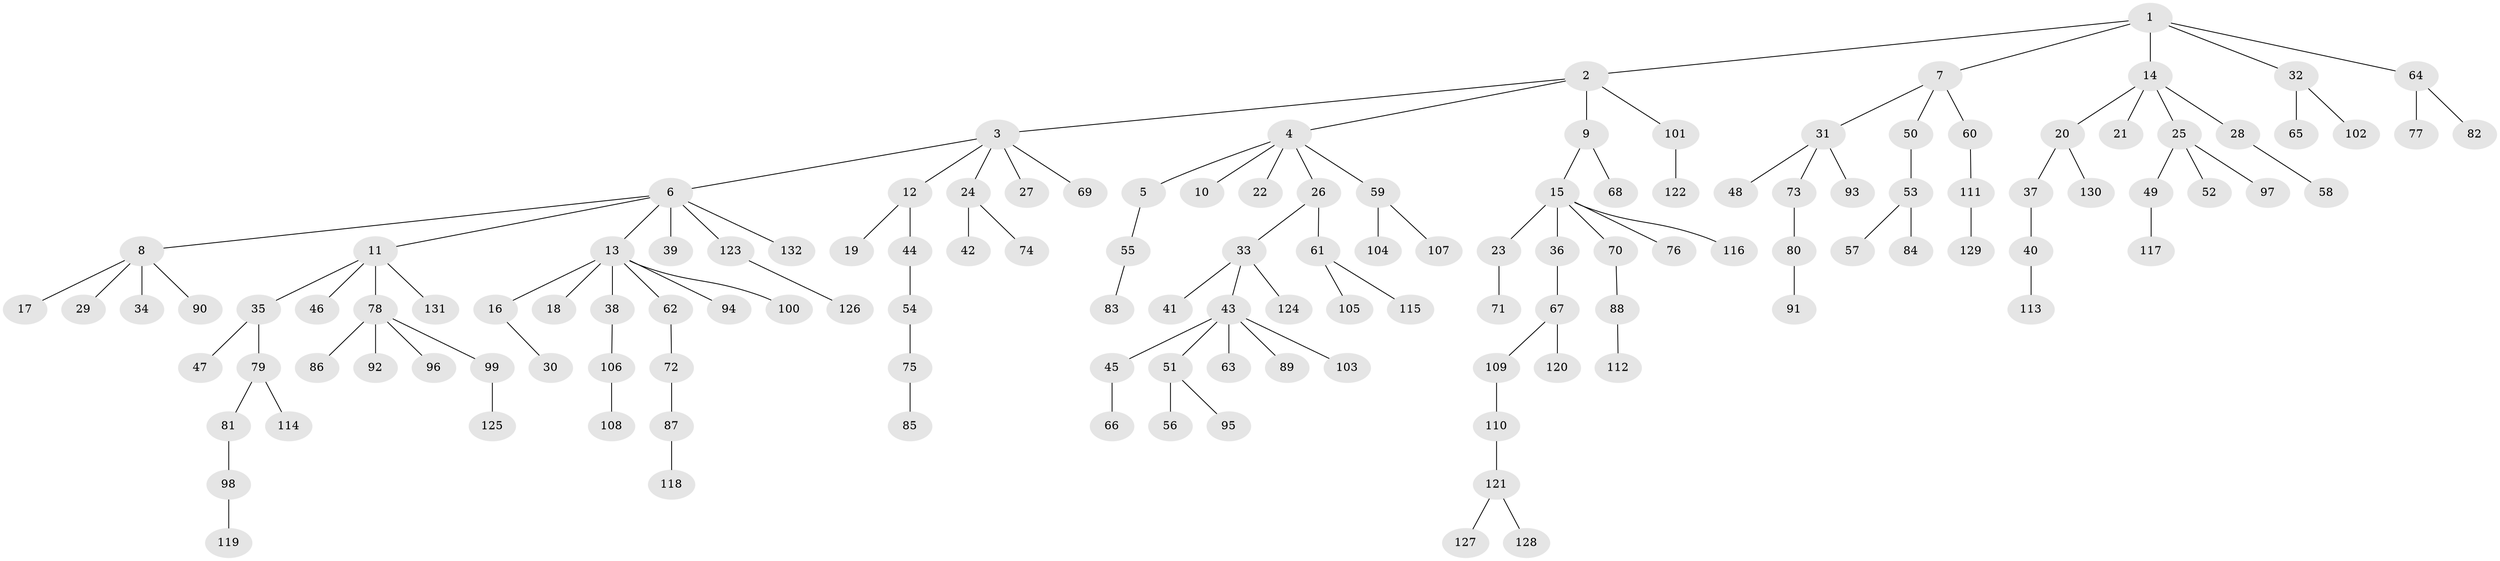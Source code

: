 // coarse degree distribution, {5: 0.07446808510638298, 2: 0.3404255319148936, 6: 0.02127659574468085, 4: 0.0425531914893617, 1: 0.46808510638297873, 3: 0.05319148936170213}
// Generated by graph-tools (version 1.1) at 2025/51/03/04/25 22:51:35]
// undirected, 132 vertices, 131 edges
graph export_dot {
  node [color=gray90,style=filled];
  1;
  2;
  3;
  4;
  5;
  6;
  7;
  8;
  9;
  10;
  11;
  12;
  13;
  14;
  15;
  16;
  17;
  18;
  19;
  20;
  21;
  22;
  23;
  24;
  25;
  26;
  27;
  28;
  29;
  30;
  31;
  32;
  33;
  34;
  35;
  36;
  37;
  38;
  39;
  40;
  41;
  42;
  43;
  44;
  45;
  46;
  47;
  48;
  49;
  50;
  51;
  52;
  53;
  54;
  55;
  56;
  57;
  58;
  59;
  60;
  61;
  62;
  63;
  64;
  65;
  66;
  67;
  68;
  69;
  70;
  71;
  72;
  73;
  74;
  75;
  76;
  77;
  78;
  79;
  80;
  81;
  82;
  83;
  84;
  85;
  86;
  87;
  88;
  89;
  90;
  91;
  92;
  93;
  94;
  95;
  96;
  97;
  98;
  99;
  100;
  101;
  102;
  103;
  104;
  105;
  106;
  107;
  108;
  109;
  110;
  111;
  112;
  113;
  114;
  115;
  116;
  117;
  118;
  119;
  120;
  121;
  122;
  123;
  124;
  125;
  126;
  127;
  128;
  129;
  130;
  131;
  132;
  1 -- 2;
  1 -- 7;
  1 -- 14;
  1 -- 32;
  1 -- 64;
  2 -- 3;
  2 -- 4;
  2 -- 9;
  2 -- 101;
  3 -- 6;
  3 -- 12;
  3 -- 24;
  3 -- 27;
  3 -- 69;
  4 -- 5;
  4 -- 10;
  4 -- 22;
  4 -- 26;
  4 -- 59;
  5 -- 55;
  6 -- 8;
  6 -- 11;
  6 -- 13;
  6 -- 39;
  6 -- 123;
  6 -- 132;
  7 -- 31;
  7 -- 50;
  7 -- 60;
  8 -- 17;
  8 -- 29;
  8 -- 34;
  8 -- 90;
  9 -- 15;
  9 -- 68;
  11 -- 35;
  11 -- 46;
  11 -- 78;
  11 -- 131;
  12 -- 19;
  12 -- 44;
  13 -- 16;
  13 -- 18;
  13 -- 38;
  13 -- 62;
  13 -- 94;
  13 -- 100;
  14 -- 20;
  14 -- 21;
  14 -- 25;
  14 -- 28;
  15 -- 23;
  15 -- 36;
  15 -- 70;
  15 -- 76;
  15 -- 116;
  16 -- 30;
  20 -- 37;
  20 -- 130;
  23 -- 71;
  24 -- 42;
  24 -- 74;
  25 -- 49;
  25 -- 52;
  25 -- 97;
  26 -- 33;
  26 -- 61;
  28 -- 58;
  31 -- 48;
  31 -- 73;
  31 -- 93;
  32 -- 65;
  32 -- 102;
  33 -- 41;
  33 -- 43;
  33 -- 124;
  35 -- 47;
  35 -- 79;
  36 -- 67;
  37 -- 40;
  38 -- 106;
  40 -- 113;
  43 -- 45;
  43 -- 51;
  43 -- 63;
  43 -- 89;
  43 -- 103;
  44 -- 54;
  45 -- 66;
  49 -- 117;
  50 -- 53;
  51 -- 56;
  51 -- 95;
  53 -- 57;
  53 -- 84;
  54 -- 75;
  55 -- 83;
  59 -- 104;
  59 -- 107;
  60 -- 111;
  61 -- 105;
  61 -- 115;
  62 -- 72;
  64 -- 77;
  64 -- 82;
  67 -- 109;
  67 -- 120;
  70 -- 88;
  72 -- 87;
  73 -- 80;
  75 -- 85;
  78 -- 86;
  78 -- 92;
  78 -- 96;
  78 -- 99;
  79 -- 81;
  79 -- 114;
  80 -- 91;
  81 -- 98;
  87 -- 118;
  88 -- 112;
  98 -- 119;
  99 -- 125;
  101 -- 122;
  106 -- 108;
  109 -- 110;
  110 -- 121;
  111 -- 129;
  121 -- 127;
  121 -- 128;
  123 -- 126;
}
